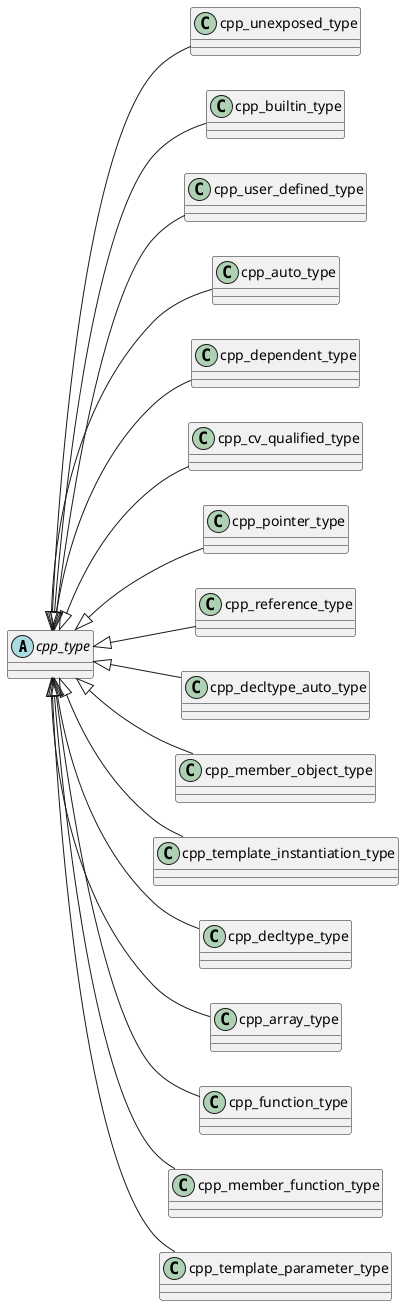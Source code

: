 @startuml
left to right direction
abstract "cpp_type" as C_0001585653041236922459
abstract C_0001585653041236922459 [[https://github.com/foonathan/cppast/blob/f81be80b524a88533f7e5eefd96fe10dc59cc289/include/cppast/cpp_type.hpp#L44{Base class for all C++ types.}]] {
}
class "cpp_unexposed_type" as C_0000601730303705395408
class C_0000601730303705395408 [[https://github.com/foonathan/cppast/blob/f81be80b524a88533f7e5eefd96fe10dc59cc289/include/cppast/cpp_type.hpp#L95{An unexposed [cppast::cpp_type](). This is one where no further information besides a name is available.}]] {
}
class "cpp_builtin_type" as C_0002035785082080260407
class C_0002035785082080260407 [[https://github.com/foonathan/cppast/blob/f81be80b524a88533f7e5eefd96fe10dc59cc289/include/cppast/cpp_type.hpp#L161{A builtin [cppast::cpp_type](). This is one where there is no associated [cppast::cpp_entity]().}]] {
}
class "cpp_user_defined_type" as C_0002166954434825938188
class C_0002166954434825938188 [[https://github.com/foonathan/cppast/blob/f81be80b524a88533f7e5eefd96fe10dc59cc289/include/cppast/cpp_type.hpp#L202{A user-defined [cppast::cpp_type](). It has an associated [cppast::cpp_entity]().}]] {
}
class "cpp_auto_type" as C_0001809003368459807767
class C_0001809003368459807767 [[https://github.com/foonathan/cppast/blob/f81be80b524a88533f7e5eefd96fe10dc59cc289/include/cppast/cpp_type.hpp#L230{A [cppast::cpp_type]() that isn't given but deduced by `auto`.}]] {
}
class "cpp_dependent_type" as C_0000507998479194737071
class C_0000507998479194737071 [[https://github.com/foonathan/cppast/blob/f81be80b524a88533f7e5eefd96fe10dc59cc289/include/cppast/cpp_type.hpp#L249{A [cppast::cpp_type]() that depends on another type.}]] {
}
class "cpp_cv_qualified_type" as C_0000342846994454958214
class C_0000342846994454958214 [[https://github.com/foonathan/cppast/blob/f81be80b524a88533f7e5eefd96fe10dc59cc289/include/cppast/cpp_type.hpp#L311{A [cppast::cpp_cv]() qualified [cppast::cpp_type]().}]] {
}
class "cpp_pointer_type" as C_0000861535705589766807
class C_0000861535705589766807 [[https://github.com/foonathan/cppast/blob/f81be80b524a88533f7e5eefd96fe10dc59cc289/include/cppast/cpp_type.hpp#L359{A pointer to a [cppast::cpp_type]().}]] {
}
class "cpp_reference_type" as C_0000600573949475383075
class C_0000600573949475383075 [[https://github.com/foonathan/cppast/blob/f81be80b524a88533f7e5eefd96fe10dc59cc289/include/cppast/cpp_type.hpp#L394{A reference to a [cppast::cpp_type]().}]] {
}
class "cpp_decltype_auto_type" as C_0000026248340214462662
class C_0000026248340214462662 [[https://github.com/foonathan/cppast/blob/f81be80b524a88533f7e5eefd96fe10dc59cc289/include/cppast/cppast_fwd.hpp#L27{cpp_decltype_auto_type}]] {
}
class "cpp_member_object_type" as C_0000603633382993980808
class C_0000603633382993980808 [[https://github.com/foonathan/cppast/blob/f81be80b524a88533f7e5eefd96fe10dc59cc289/include/cppast/cppast_fwd.hpp#L53{cpp_member_object_type}]] {
}
class "cpp_template_instantiation_type" as C_0001009421424714355715
class C_0001009421424714355715 [[https://github.com/foonathan/cppast/blob/f81be80b524a88533f7e5eefd96fe10dc59cc289/include/cppast/cppast_fwd.hpp#L63{cpp_template_instantiation_type}]] {
}
class "cpp_decltype_type" as C_0001184982835175222056
class C_0001184982835175222056 [[https://github.com/foonathan/cppast/blob/f81be80b524a88533f7e5eefd96fe10dc59cc289/include/cppast/cppast_fwd.hpp#L28{cpp_decltype_type}]] {
}
class "cpp_array_type" as C_0001347498727659770075
class C_0001347498727659770075 [[https://github.com/foonathan/cppast/blob/f81be80b524a88533f7e5eefd96fe10dc59cc289/include/cppast/cppast_fwd.hpp#L14{cpp_array_type}]] {
}
class "cpp_function_type" as C_0001455852309215570565
class C_0001455852309215570565 [[https://github.com/foonathan/cppast/blob/f81be80b524a88533f7e5eefd96fe10dc59cc289/include/cppast/cppast_fwd.hpp#L44{cpp_function_type}]] {
}
class "cpp_member_function_type" as C_0001956941679276907326
class C_0001956941679276907326 [[https://github.com/foonathan/cppast/blob/f81be80b524a88533f7e5eefd96fe10dc59cc289/include/cppast/cppast_fwd.hpp#L52{cpp_member_function_type}]] {
}
class "cpp_template_parameter_type" as C_0002158322113857881673
class C_0002158322113857881673 [[https://github.com/foonathan/cppast/blob/f81be80b524a88533f7e5eefd96fe10dc59cc289/include/cppast/cppast_fwd.hpp#L65{cpp_template_parameter_type}]] {
}
C_0001585653041236922459 <|-- C_0000601730303705395408
C_0001585653041236922459 <|-- C_0002035785082080260407
C_0001585653041236922459 <|-- C_0002166954434825938188
C_0001585653041236922459 <|-- C_0001809003368459807767
C_0001585653041236922459 <|-- C_0000507998479194737071
C_0001585653041236922459 <|-- C_0000342846994454958214
C_0001585653041236922459 <|-- C_0000861535705589766807
C_0001585653041236922459 <|-- C_0000600573949475383075
C_0001585653041236922459 <|-- C_0000026248340214462662
C_0001585653041236922459 <|-- C_0000603633382993980808
C_0001585653041236922459 <|-- C_0001009421424714355715
C_0001585653041236922459 <|-- C_0001184982835175222056
C_0001585653041236922459 <|-- C_0001347498727659770075
C_0001585653041236922459 <|-- C_0001455852309215570565
C_0001585653041236922459 <|-- C_0001956941679276907326
C_0001585653041236922459 <|-- C_0002158322113857881673
@enduml
